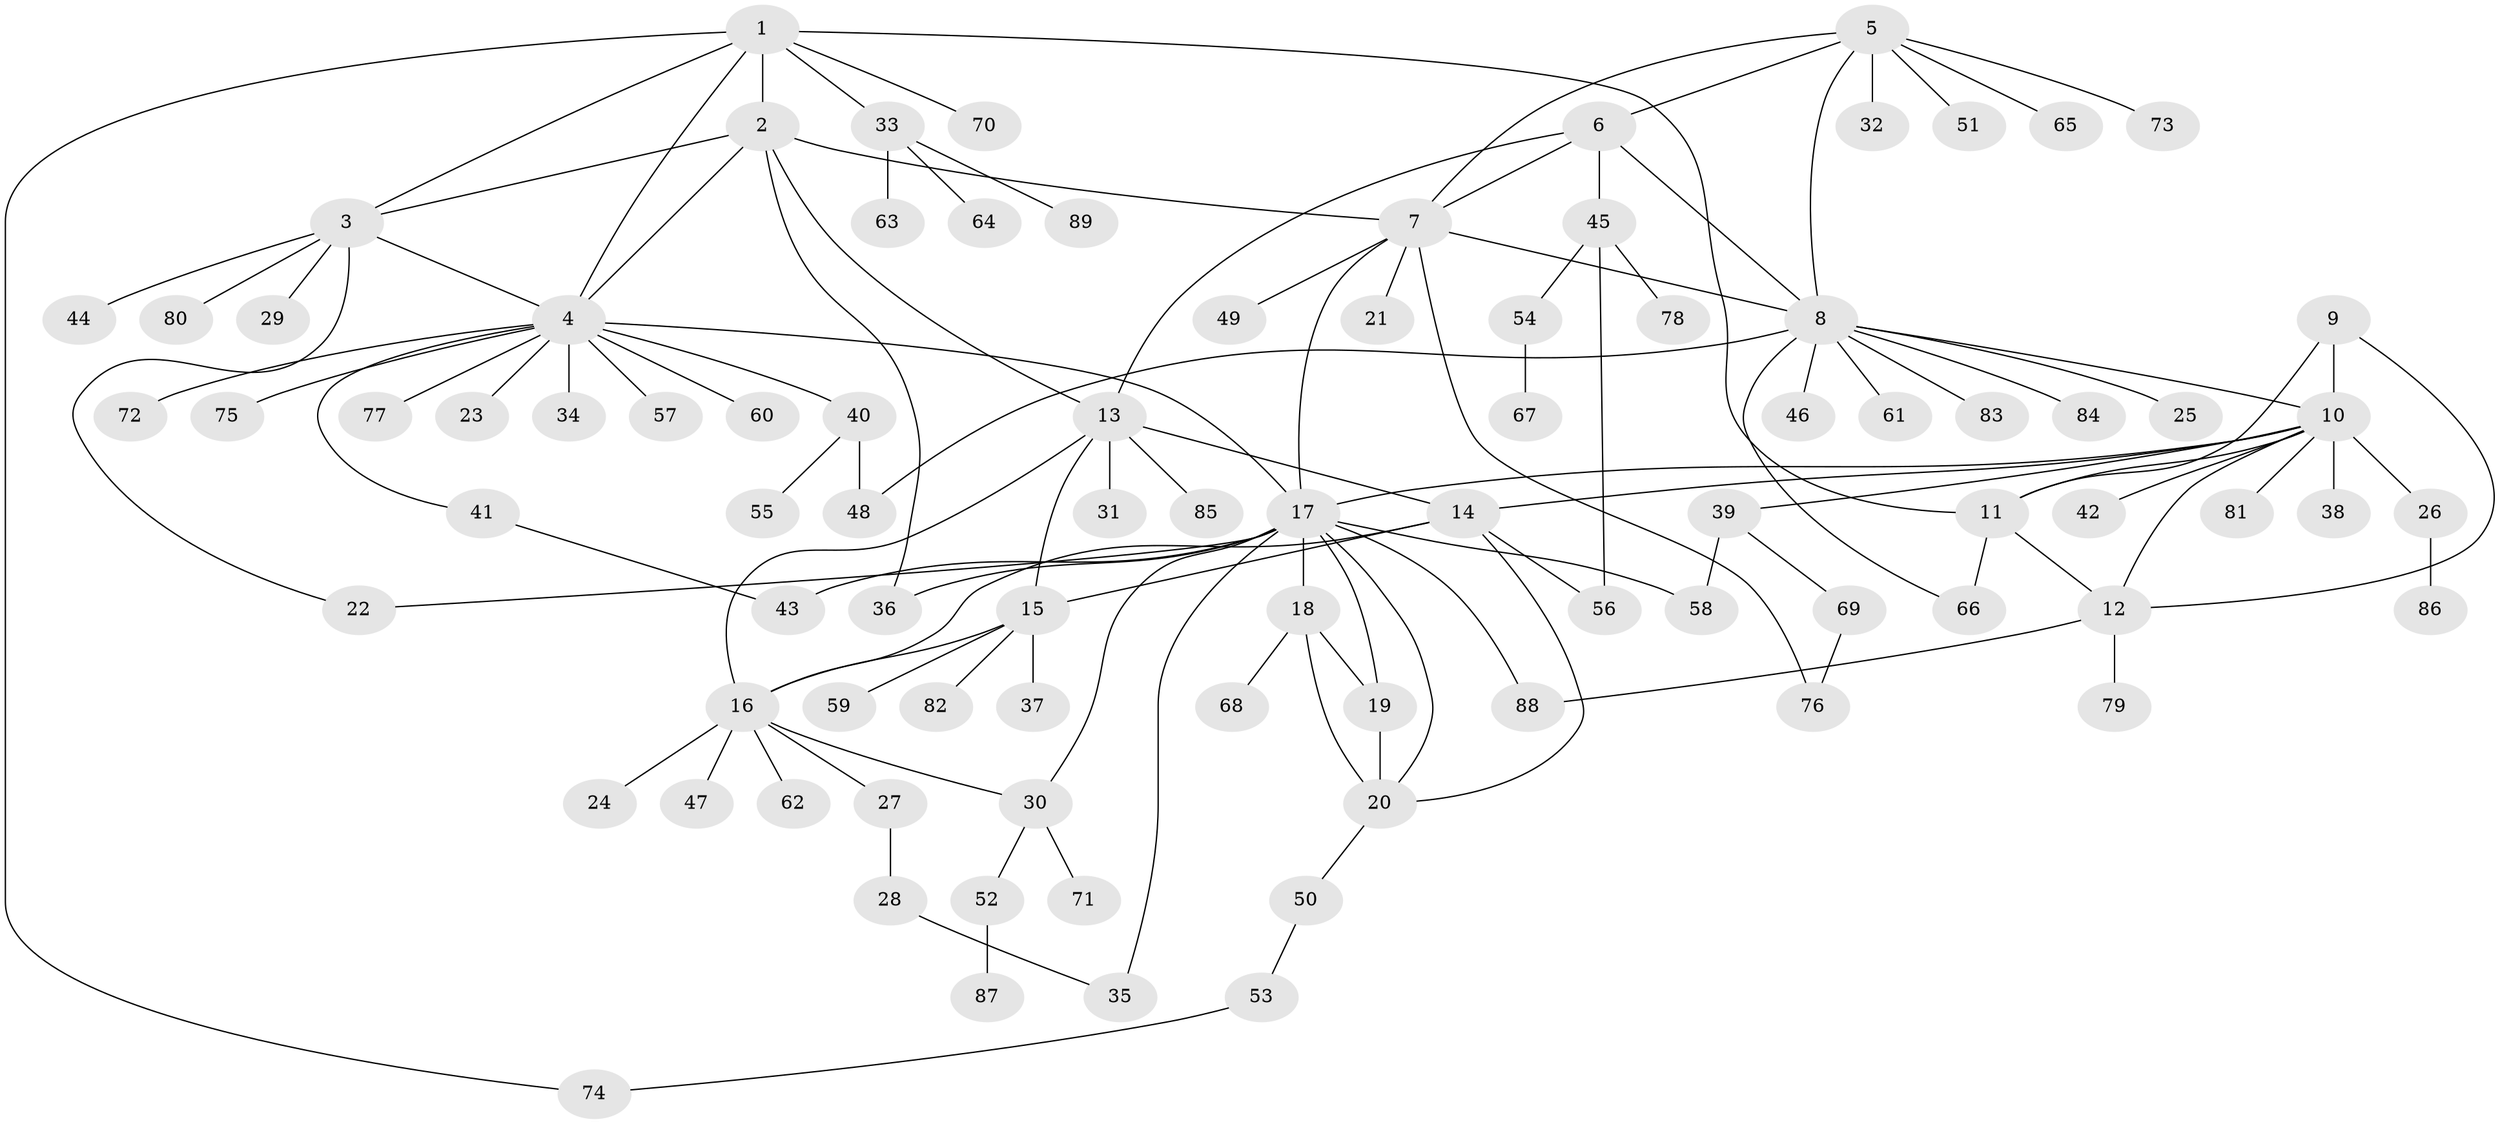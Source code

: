 // coarse degree distribution, {10: 0.04477611940298507, 6: 0.014925373134328358, 12: 0.029850746268656716, 5: 0.029850746268656716, 17: 0.014925373134328358, 3: 0.07462686567164178, 11: 0.014925373134328358, 4: 0.04477611940298507, 2: 0.1791044776119403, 1: 0.5522388059701493}
// Generated by graph-tools (version 1.1) at 2025/52/02/27/25 19:52:18]
// undirected, 89 vertices, 121 edges
graph export_dot {
graph [start="1"]
  node [color=gray90,style=filled];
  1;
  2;
  3;
  4;
  5;
  6;
  7;
  8;
  9;
  10;
  11;
  12;
  13;
  14;
  15;
  16;
  17;
  18;
  19;
  20;
  21;
  22;
  23;
  24;
  25;
  26;
  27;
  28;
  29;
  30;
  31;
  32;
  33;
  34;
  35;
  36;
  37;
  38;
  39;
  40;
  41;
  42;
  43;
  44;
  45;
  46;
  47;
  48;
  49;
  50;
  51;
  52;
  53;
  54;
  55;
  56;
  57;
  58;
  59;
  60;
  61;
  62;
  63;
  64;
  65;
  66;
  67;
  68;
  69;
  70;
  71;
  72;
  73;
  74;
  75;
  76;
  77;
  78;
  79;
  80;
  81;
  82;
  83;
  84;
  85;
  86;
  87;
  88;
  89;
  1 -- 2;
  1 -- 3;
  1 -- 4;
  1 -- 11;
  1 -- 33;
  1 -- 70;
  1 -- 74;
  2 -- 3;
  2 -- 4;
  2 -- 7;
  2 -- 13;
  2 -- 36;
  3 -- 4;
  3 -- 22;
  3 -- 29;
  3 -- 44;
  3 -- 80;
  4 -- 17;
  4 -- 23;
  4 -- 34;
  4 -- 40;
  4 -- 41;
  4 -- 57;
  4 -- 60;
  4 -- 72;
  4 -- 75;
  4 -- 77;
  5 -- 6;
  5 -- 7;
  5 -- 8;
  5 -- 32;
  5 -- 51;
  5 -- 65;
  5 -- 73;
  6 -- 7;
  6 -- 8;
  6 -- 13;
  6 -- 45;
  7 -- 8;
  7 -- 17;
  7 -- 21;
  7 -- 49;
  7 -- 76;
  8 -- 10;
  8 -- 25;
  8 -- 46;
  8 -- 48;
  8 -- 61;
  8 -- 66;
  8 -- 83;
  8 -- 84;
  9 -- 10;
  9 -- 11;
  9 -- 12;
  10 -- 11;
  10 -- 12;
  10 -- 14;
  10 -- 17;
  10 -- 26;
  10 -- 38;
  10 -- 39;
  10 -- 42;
  10 -- 81;
  11 -- 12;
  11 -- 66;
  12 -- 79;
  12 -- 88;
  13 -- 14;
  13 -- 15;
  13 -- 16;
  13 -- 31;
  13 -- 85;
  14 -- 15;
  14 -- 16;
  14 -- 20;
  14 -- 56;
  15 -- 16;
  15 -- 37;
  15 -- 59;
  15 -- 82;
  16 -- 24;
  16 -- 27;
  16 -- 30;
  16 -- 47;
  16 -- 62;
  17 -- 18;
  17 -- 19;
  17 -- 20;
  17 -- 22;
  17 -- 30;
  17 -- 35;
  17 -- 36;
  17 -- 43;
  17 -- 58;
  17 -- 88;
  18 -- 19;
  18 -- 20;
  18 -- 68;
  19 -- 20;
  20 -- 50;
  26 -- 86;
  27 -- 28;
  28 -- 35;
  30 -- 52;
  30 -- 71;
  33 -- 63;
  33 -- 64;
  33 -- 89;
  39 -- 58;
  39 -- 69;
  40 -- 48;
  40 -- 55;
  41 -- 43;
  45 -- 54;
  45 -- 56;
  45 -- 78;
  50 -- 53;
  52 -- 87;
  53 -- 74;
  54 -- 67;
  69 -- 76;
}
